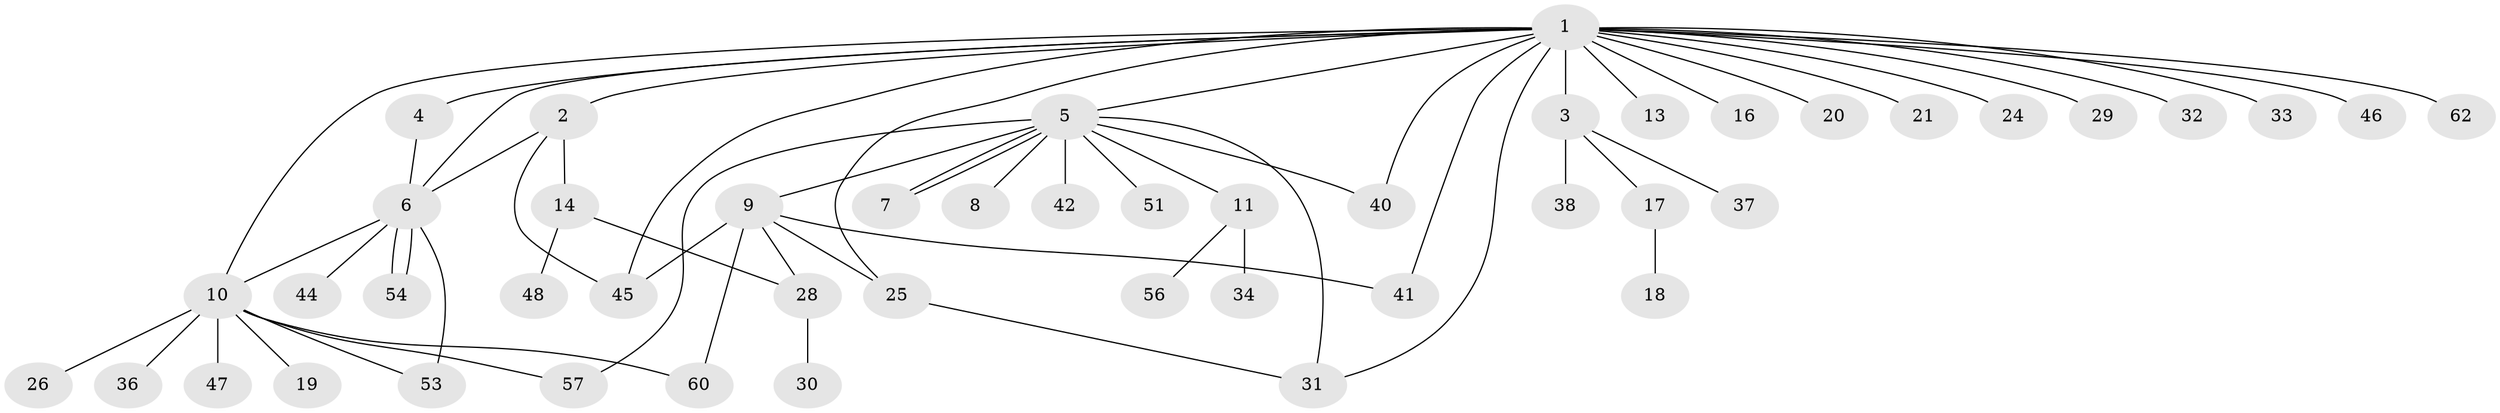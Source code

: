 // original degree distribution, {18: 0.015873015873015872, 5: 0.047619047619047616, 3: 0.14285714285714285, 12: 0.015873015873015872, 7: 0.015873015873015872, 2: 0.2222222222222222, 1: 0.49206349206349204, 6: 0.015873015873015872, 10: 0.015873015873015872, 4: 0.015873015873015872}
// Generated by graph-tools (version 1.1) at 2025/41/03/06/25 10:41:46]
// undirected, 47 vertices, 62 edges
graph export_dot {
graph [start="1"]
  node [color=gray90,style=filled];
  1 [super="+12"];
  2 [super="+63"];
  3 [super="+39"];
  4 [super="+27"];
  5 [super="+61"];
  6 [super="+58"];
  7;
  8;
  9 [super="+22"];
  10 [super="+43"];
  11 [super="+23"];
  13;
  14 [super="+15"];
  16;
  17 [super="+59"];
  18;
  19;
  20;
  21;
  24;
  25;
  26;
  28;
  29;
  30 [super="+35"];
  31 [super="+55"];
  32;
  33;
  34;
  36;
  37;
  38;
  40;
  41 [super="+50"];
  42;
  44;
  45 [super="+49"];
  46;
  47 [super="+52"];
  48;
  51;
  53;
  54;
  56;
  57;
  60;
  62;
  1 -- 2;
  1 -- 3;
  1 -- 4;
  1 -- 5;
  1 -- 10;
  1 -- 13;
  1 -- 16;
  1 -- 20;
  1 -- 21;
  1 -- 24;
  1 -- 25;
  1 -- 31;
  1 -- 32;
  1 -- 33;
  1 -- 46;
  1 -- 62;
  1 -- 6;
  1 -- 40;
  1 -- 41;
  1 -- 29;
  1 -- 45;
  2 -- 14;
  2 -- 45;
  2 -- 6;
  3 -- 17;
  3 -- 37;
  3 -- 38;
  4 -- 6;
  5 -- 7;
  5 -- 7;
  5 -- 8;
  5 -- 9;
  5 -- 11;
  5 -- 40;
  5 -- 42;
  5 -- 51;
  5 -- 57;
  5 -- 31;
  6 -- 10;
  6 -- 44;
  6 -- 54;
  6 -- 54;
  6 -- 53;
  9 -- 25;
  9 -- 28;
  9 -- 41;
  9 -- 60;
  9 -- 45;
  10 -- 19;
  10 -- 26;
  10 -- 36;
  10 -- 47 [weight=2];
  10 -- 53;
  10 -- 57;
  10 -- 60;
  11 -- 34;
  11 -- 56;
  14 -- 48;
  14 -- 28;
  17 -- 18;
  25 -- 31;
  28 -- 30;
}
